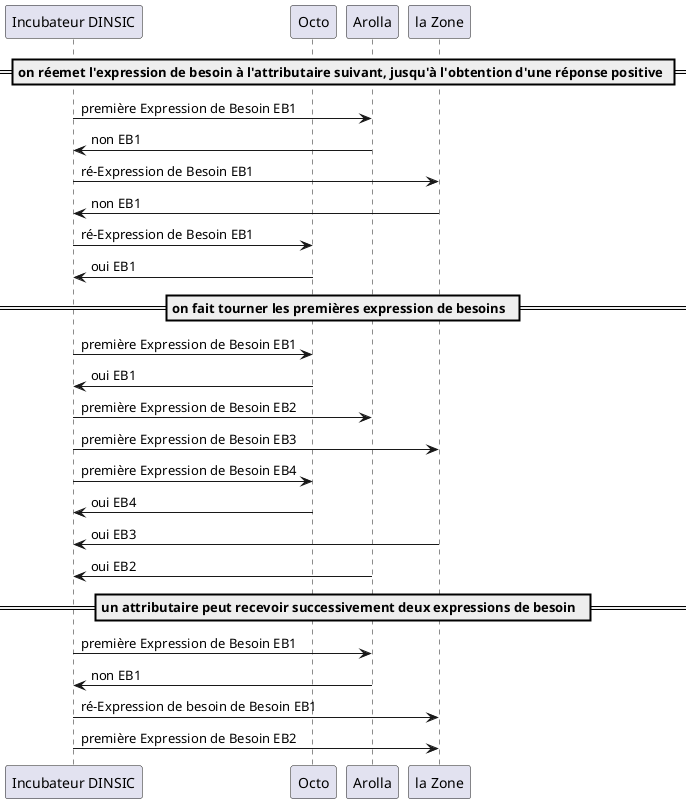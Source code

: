 @startuml

participant "Incubateur DINSIC" as dinsic
participant "Octo" as octo
participant "Arolla" as arolla
participant "la Zone" as lazone

== on réemet l'expression de besoin à l'attributaire suivant, jusqu'à l'obtention d'une réponse positive ==

dinsic -> arolla : première Expression de Besoin EB1
arolla -> dinsic : non EB1
dinsic -> lazone : ré-Expression de Besoin EB1
lazone -> dinsic : non EB1
dinsic -> octo : ré-Expression de Besoin EB1
octo -> dinsic : oui EB1

== on fait tourner les premières expression de besoins  ==

dinsic -> octo : première Expression de Besoin EB1
octo -> dinsic : oui EB1
dinsic -> arolla : première Expression de Besoin EB2
dinsic -> lazone : première Expression de Besoin EB3
dinsic -> octo : première Expression de Besoin EB4
octo -> dinsic : oui EB4
lazone -> dinsic : oui EB3
arolla -> dinsic : oui EB2

== un attributaire peut recevoir successivement deux expressions de besoin  ==

dinsic -> arolla : première Expression de Besoin EB1
arolla -> dinsic : non EB1
dinsic -> lazone : ré-Expression de besoin de Besoin EB1
dinsic -> lazone : première Expression de Besoin EB2

@enduml
